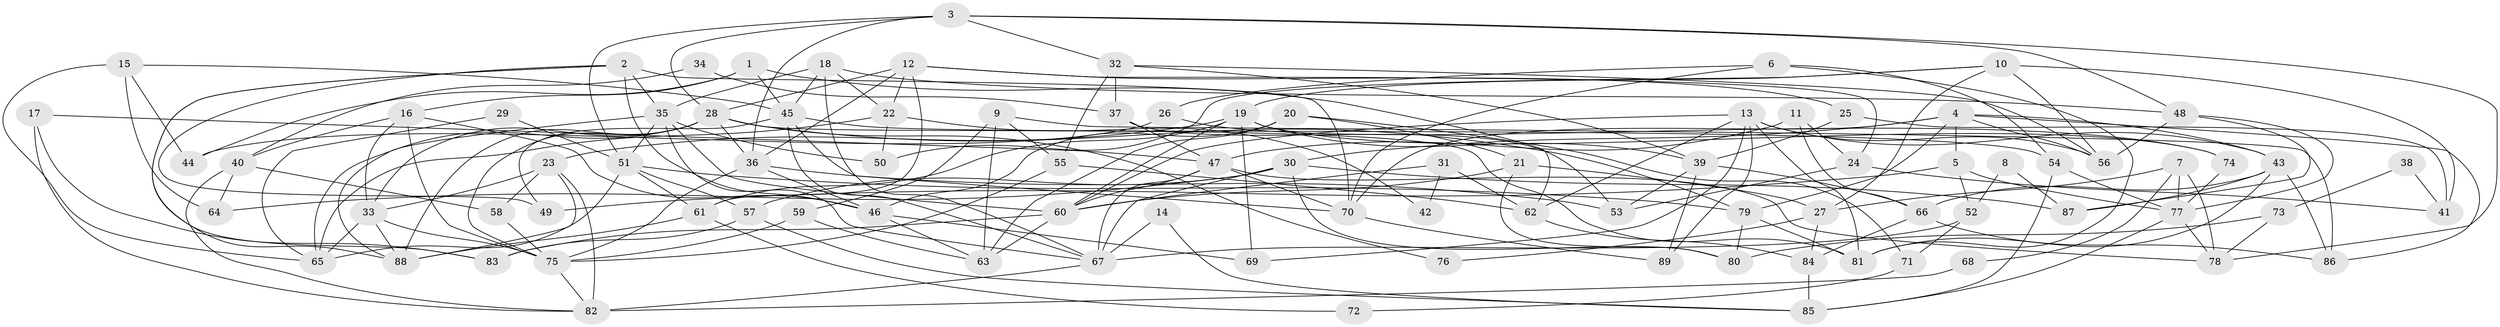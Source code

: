 // original degree distribution, {2: 0.1746031746031746, 4: 0.20634920634920634, 6: 0.12698412698412698, 7: 0.031746031746031744, 5: 0.19047619047619047, 3: 0.25396825396825395, 8: 0.015873015873015872}
// Generated by graph-tools (version 1.1) at 2025/37/03/04/25 23:37:03]
// undirected, 89 vertices, 204 edges
graph export_dot {
  node [color=gray90,style=filled];
  1;
  2;
  3;
  4;
  5;
  6;
  7;
  8;
  9;
  10;
  11;
  12;
  13;
  14;
  15;
  16;
  17;
  18;
  19;
  20;
  21;
  22;
  23;
  24;
  25;
  26;
  27;
  28;
  29;
  30;
  31;
  32;
  33;
  34;
  35;
  36;
  37;
  38;
  39;
  40;
  41;
  42;
  43;
  44;
  45;
  46;
  47;
  48;
  49;
  50;
  51;
  52;
  53;
  54;
  55;
  56;
  57;
  58;
  59;
  60;
  61;
  62;
  63;
  64;
  65;
  66;
  67;
  68;
  69;
  70;
  71;
  72;
  73;
  74;
  75;
  76;
  77;
  78;
  79;
  80;
  81;
  82;
  83;
  84;
  85;
  86;
  87;
  88;
  89;
  1 -- 16 [weight=1.0];
  1 -- 44 [weight=1.0];
  1 -- 45 [weight=1.0];
  1 -- 62 [weight=1.0];
  2 -- 35 [weight=1.0];
  2 -- 46 [weight=1.0];
  2 -- 49 [weight=1.0];
  2 -- 70 [weight=1.0];
  2 -- 83 [weight=1.0];
  2 -- 88 [weight=1.0];
  3 -- 28 [weight=1.0];
  3 -- 32 [weight=1.0];
  3 -- 36 [weight=1.0];
  3 -- 48 [weight=1.0];
  3 -- 51 [weight=1.0];
  3 -- 78 [weight=1.0];
  4 -- 5 [weight=1.0];
  4 -- 30 [weight=1.0];
  4 -- 43 [weight=1.0];
  4 -- 56 [weight=1.0];
  4 -- 70 [weight=1.0];
  4 -- 79 [weight=1.0];
  4 -- 86 [weight=1.0];
  5 -- 49 [weight=1.0];
  5 -- 52 [weight=1.0];
  5 -- 77 [weight=1.0];
  6 -- 26 [weight=1.0];
  6 -- 54 [weight=1.0];
  6 -- 70 [weight=1.0];
  6 -- 81 [weight=1.0];
  7 -- 27 [weight=1.0];
  7 -- 68 [weight=1.0];
  7 -- 77 [weight=1.0];
  7 -- 78 [weight=1.0];
  8 -- 52 [weight=1.0];
  8 -- 87 [weight=1.0];
  9 -- 55 [weight=1.0];
  9 -- 59 [weight=1.0];
  9 -- 63 [weight=1.0];
  9 -- 86 [weight=1.0];
  10 -- 19 [weight=1.0];
  10 -- 27 [weight=1.0];
  10 -- 41 [weight=2.0];
  10 -- 50 [weight=1.0];
  10 -- 56 [weight=1.0];
  11 -- 24 [weight=1.0];
  11 -- 47 [weight=1.0];
  11 -- 66 [weight=1.0];
  12 -- 22 [weight=1.0];
  12 -- 24 [weight=1.0];
  12 -- 25 [weight=1.0];
  12 -- 28 [weight=1.0];
  12 -- 36 [weight=1.0];
  12 -- 61 [weight=1.0];
  13 -- 43 [weight=1.0];
  13 -- 56 [weight=1.0];
  13 -- 60 [weight=1.0];
  13 -- 62 [weight=1.0];
  13 -- 69 [weight=1.0];
  13 -- 81 [weight=1.0];
  13 -- 89 [weight=2.0];
  14 -- 67 [weight=1.0];
  14 -- 85 [weight=1.0];
  15 -- 44 [weight=1.0];
  15 -- 45 [weight=1.0];
  15 -- 64 [weight=1.0];
  15 -- 65 [weight=1.0];
  16 -- 33 [weight=1.0];
  16 -- 40 [weight=1.0];
  16 -- 46 [weight=1.0];
  16 -- 75 [weight=1.0];
  17 -- 47 [weight=1.0];
  17 -- 82 [weight=1.0];
  17 -- 83 [weight=1.0];
  18 -- 22 [weight=1.0];
  18 -- 35 [weight=1.0];
  18 -- 45 [weight=1.0];
  18 -- 48 [weight=1.0];
  18 -- 67 [weight=1.0];
  19 -- 23 [weight=2.0];
  19 -- 39 [weight=1.0];
  19 -- 60 [weight=1.0];
  19 -- 61 [weight=1.0];
  19 -- 69 [weight=1.0];
  19 -- 74 [weight=1.0];
  20 -- 21 [weight=1.0];
  20 -- 46 [weight=1.0];
  20 -- 63 [weight=1.0];
  20 -- 71 [weight=1.0];
  21 -- 27 [weight=1.0];
  21 -- 60 [weight=1.0];
  21 -- 80 [weight=1.0];
  22 -- 42 [weight=1.0];
  22 -- 50 [weight=1.0];
  22 -- 65 [weight=1.0];
  23 -- 33 [weight=1.0];
  23 -- 58 [weight=1.0];
  23 -- 82 [weight=1.0];
  23 -- 88 [weight=1.0];
  24 -- 41 [weight=1.0];
  24 -- 53 [weight=1.0];
  25 -- 39 [weight=1.0];
  25 -- 41 [weight=1.0];
  26 -- 44 [weight=1.0];
  26 -- 74 [weight=1.0];
  27 -- 76 [weight=1.0];
  27 -- 84 [weight=1.0];
  28 -- 33 [weight=1.0];
  28 -- 36 [weight=1.0];
  28 -- 65 [weight=1.0];
  28 -- 75 [weight=1.0];
  28 -- 76 [weight=1.0];
  28 -- 79 [weight=1.0];
  28 -- 81 [weight=1.0];
  28 -- 88 [weight=1.0];
  29 -- 51 [weight=1.0];
  29 -- 65 [weight=1.0];
  30 -- 57 [weight=1.0];
  30 -- 64 [weight=1.0];
  30 -- 67 [weight=1.0];
  30 -- 80 [weight=1.0];
  30 -- 87 [weight=1.0];
  31 -- 42 [weight=1.0];
  31 -- 60 [weight=1.0];
  31 -- 62 [weight=1.0];
  32 -- 37 [weight=1.0];
  32 -- 39 [weight=1.0];
  32 -- 55 [weight=1.0];
  32 -- 56 [weight=1.0];
  33 -- 65 [weight=1.0];
  33 -- 75 [weight=1.0];
  33 -- 88 [weight=1.0];
  34 -- 37 [weight=1.0];
  34 -- 40 [weight=1.0];
  35 -- 50 [weight=1.0];
  35 -- 51 [weight=1.0];
  35 -- 60 [weight=1.0];
  35 -- 67 [weight=1.0];
  35 -- 88 [weight=1.0];
  36 -- 46 [weight=2.0];
  36 -- 53 [weight=1.0];
  36 -- 75 [weight=1.0];
  37 -- 47 [weight=1.0];
  37 -- 53 [weight=1.0];
  38 -- 41 [weight=1.0];
  38 -- 73 [weight=1.0];
  39 -- 53 [weight=1.0];
  39 -- 66 [weight=1.0];
  39 -- 89 [weight=1.0];
  40 -- 58 [weight=1.0];
  40 -- 64 [weight=1.0];
  40 -- 82 [weight=1.0];
  43 -- 66 [weight=1.0];
  43 -- 81 [weight=1.0];
  43 -- 86 [weight=1.0];
  43 -- 87 [weight=1.0];
  45 -- 49 [weight=1.0];
  45 -- 54 [weight=1.0];
  45 -- 67 [weight=1.0];
  45 -- 70 [weight=1.0];
  46 -- 63 [weight=1.0];
  46 -- 69 [weight=1.0];
  47 -- 60 [weight=1.0];
  47 -- 67 [weight=1.0];
  47 -- 70 [weight=1.0];
  47 -- 78 [weight=1.0];
  48 -- 56 [weight=1.0];
  48 -- 77 [weight=1.0];
  48 -- 87 [weight=1.0];
  51 -- 57 [weight=1.0];
  51 -- 61 [weight=1.0];
  51 -- 65 [weight=1.0];
  51 -- 79 [weight=1.0];
  52 -- 67 [weight=2.0];
  52 -- 71 [weight=1.0];
  54 -- 77 [weight=1.0];
  54 -- 85 [weight=1.0];
  55 -- 62 [weight=1.0];
  55 -- 75 [weight=1.0];
  57 -- 83 [weight=1.0];
  57 -- 85 [weight=1.0];
  58 -- 75 [weight=1.0];
  59 -- 63 [weight=1.0];
  59 -- 75 [weight=1.0];
  60 -- 63 [weight=2.0];
  60 -- 83 [weight=1.0];
  61 -- 72 [weight=1.0];
  61 -- 88 [weight=1.0];
  62 -- 84 [weight=1.0];
  66 -- 84 [weight=1.0];
  66 -- 86 [weight=1.0];
  67 -- 82 [weight=1.0];
  68 -- 82 [weight=1.0];
  70 -- 89 [weight=1.0];
  71 -- 72 [weight=1.0];
  73 -- 78 [weight=1.0];
  73 -- 80 [weight=1.0];
  74 -- 77 [weight=1.0];
  75 -- 82 [weight=1.0];
  77 -- 78 [weight=1.0];
  77 -- 85 [weight=1.0];
  79 -- 80 [weight=1.0];
  79 -- 81 [weight=1.0];
  84 -- 85 [weight=1.0];
}
